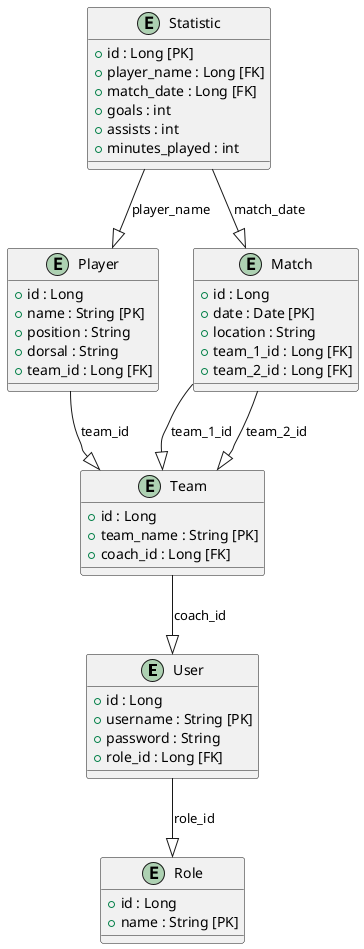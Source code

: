 
@startuml

entity "User" as user {
    + id : Long
    + username : String [PK]
    + password : String
    + role_id : Long [FK]
}

entity "Role" as role {
    + id : Long
    + name : String [PK]
}

entity "Team" as team {
    + id : Long
    + team_name : String [PK]
    + coach_id : Long [FK]
}

entity "Player" as player {
    + id : Long
    + name : String [PK]
    + position : String
    + dorsal : String
    + team_id : Long [FK]
}

entity "Match" as match {
    + id : Long
    + date : Date [PK]
    + location : String
    + team_1_id : Long [FK]
    + team_2_id : Long [FK]
}

entity "Statistic" as statistic {
    + id : Long [PK]
    + player_name : Long [FK]
    + match_date : Long [FK]
    + goals : int
    + assists : int
    + minutes_played : int
}

user --|> role : role_id
team --|> user : coach_id
player --|> team : team_id
match --|> team : team_1_id
match --|> team : team_2_id
statistic --|> player : player_name
statistic --|> match : match_date

@enduml